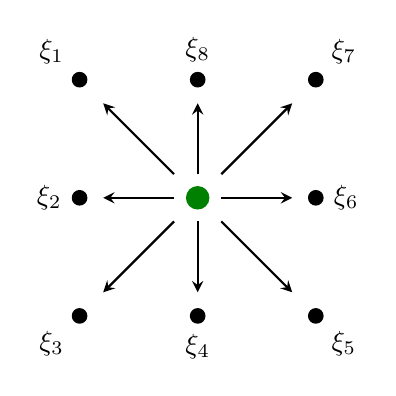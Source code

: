 \begin{tikzpicture}[
	scale=1.5,
	dot/.style={circle,fill=black,inner sep=2pt},
	center/.style={circle,fill=green!50!black,inner sep=3pt},
	arrow/.style={thick,->,>=stealth}
]

\node[dot,label=below left:\(\xi_3\)] at (0,0){ };
\node[dot,label=below:\(\xi_4\)] at (1,0){ };
\node[dot,label=below right:\(\xi_5\)] at (2,0){ };

\node[dot,label=left:\(\xi_2\)] at (0,1){ };
\node[center] at (1,1){ };
\node[dot,label=right:\(\xi_6\)] at (2,1){ };

\node[dot,label=above left:\(\xi_1\)] at (0,2){ };
\node[dot,label=above:\(\xi_8\)] at (1,2){ };
\node[dot,label=above right:\(\xi_7\)] at (2,2){ };

\draw[arrow] (1.0,1.2) -- (1.0,1.8);
\draw[arrow] (1.2,1.0) -- (1.8,1.0);
\draw[arrow] (1.0,0.8) -- (1.0,0.2);
\draw[arrow] (0.8,1.0) -- (0.2,1.0);

\draw[arrow] (1.2,1.2) -- (1.8,1.8);
\draw[arrow] (1.2,0.8) -- (1.8,0.2);
\draw[arrow] (0.8,0.8) -- (0.2,0.2);
\draw[arrow] (0.8,1.2) -- (0.2,1.8);
\end{tikzpicture}
